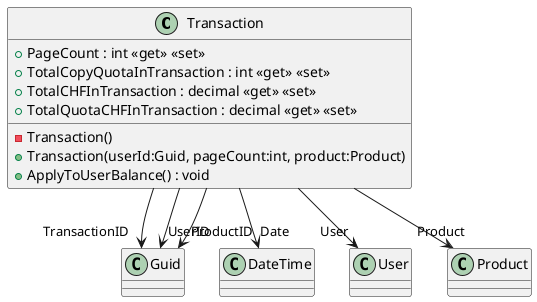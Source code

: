 @startuml
class Transaction {
    - Transaction()
    + Transaction(userId:Guid, pageCount:int, product:Product)
    + PageCount : int <<get>> <<set>>
    + TotalCopyQuotaInTransaction : int <<get>> <<set>>
    + TotalCHFInTransaction : decimal <<get>> <<set>>
    + TotalQuotaCHFInTransaction : decimal <<get>> <<set>>
    + ApplyToUserBalance() : void
}
Transaction --> "TransactionID" Guid
Transaction --> "Date" DateTime
Transaction --> "UserID" Guid
Transaction --> "User" User
Transaction --> "ProductID" Guid
Transaction --> "Product" Product
@enduml
